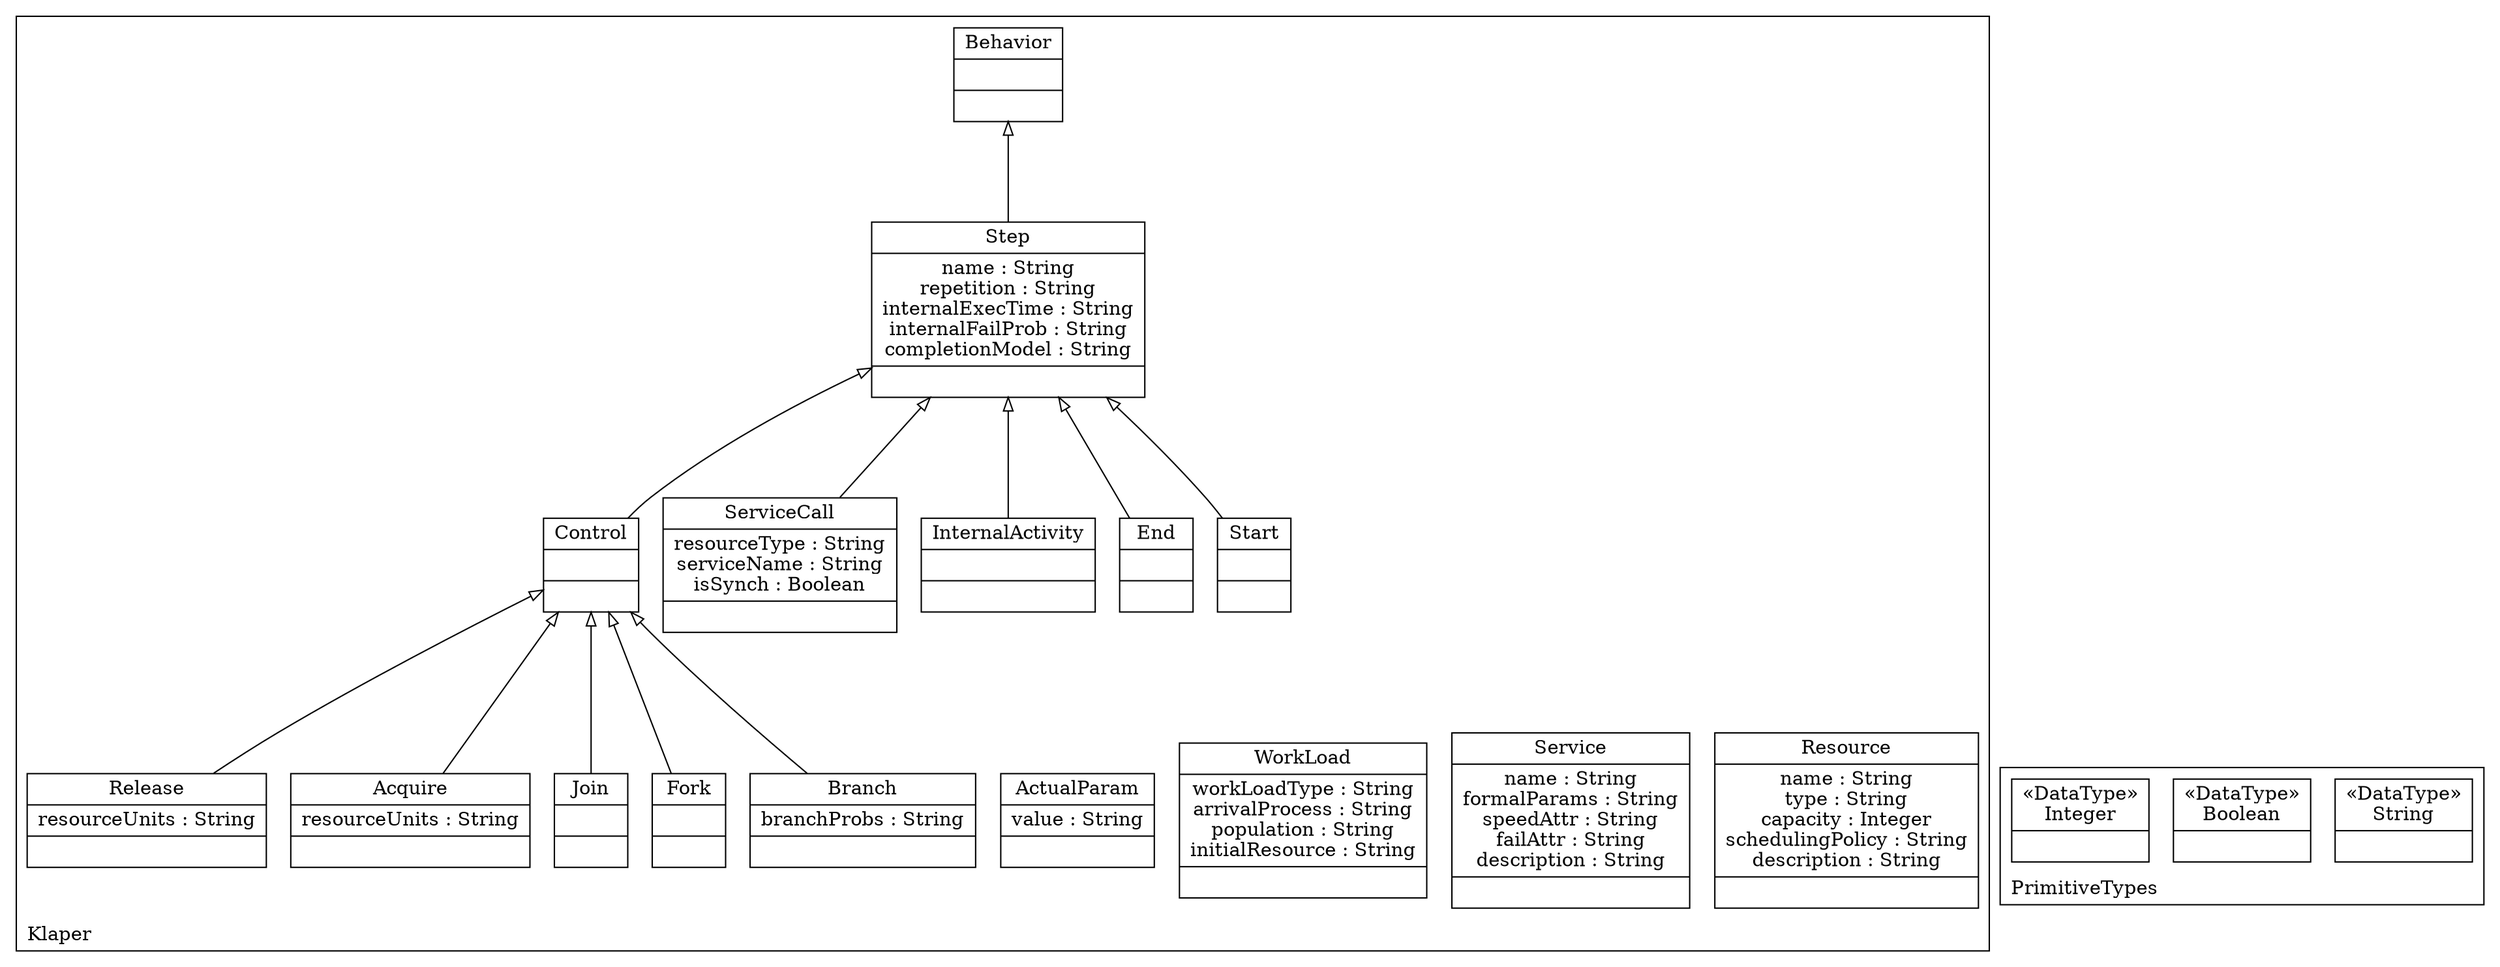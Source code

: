 digraph "KM3 Model in DOT" {
graph[rankdir=BT,labeljust=l,labelloc=t,nodeSep=0.75,compound=true];
 subgraph "cluster_Klaper"{
labelloc=t
color=black
label=Klaper
 node[shape=record];
Resource[label="{Resource|name : String\ntype : String\ncapacity : Integer\nschedulingPolicy : String\ndescription : String| }"]
;
 node[shape=record];
Service[label="{Service|name : String\nformalParams : String\nspeedAttr : String\nfailAttr : String\ndescription : String| }"]
;
 node[shape=record];
Behavior[label="{Behavior| | }"]
;
 node[shape=record];
WorkLoad[label="{WorkLoad|workLoadType : String\narrivalProcess : String\npopulation : String\ninitialResource : String| }"]
;
 node[shape=record];
Step[label="{Step|name : String\nrepetition : String\ninternalExecTime : String\ninternalFailProb : String\ncompletionModel : String| }"]
 Step->Behavior[arrowhead=onormal,group=Behavior,minlen=2,constraint=true,]
;
 node[shape=record];
Start[label="{Start| | }"]
 Start->Step[arrowhead=onormal,group=Step,minlen=2,constraint=true,]
;
 node[shape=record];
End[label="{End| | }"]
 End->Step[arrowhead=onormal,group=Step,minlen=2,constraint=true,]
;
 node[shape=record];
Control[label="{Control| | }"]
 Control->Step[arrowhead=onormal,group=Step,minlen=2,constraint=true,]
;
 node[shape=record];
InternalActivity[label="{InternalActivity| | }"]
 InternalActivity->Step[arrowhead=onormal,group=Step,minlen=2,constraint=true,]
;
 node[shape=record];
ServiceCall[label="{ServiceCall|resourceType : String\nserviceName : String\nisSynch : Boolean| }"]
 ServiceCall->Step[arrowhead=onormal,group=Step,minlen=2,constraint=true,]
;
 node[shape=record];
ActualParam[label="{ActualParam|value : String| }"]
;
 node[shape=record];
Branch[label="{Branch|branchProbs : String| }"]
 Branch->Control[arrowhead=onormal,group=Control,minlen=2,constraint=true,]
;
 node[shape=record];
Fork[label="{Fork| | }"]
 Fork->Control[arrowhead=onormal,group=Control,minlen=2,constraint=true,]
;
 node[shape=record];
Join[label="{Join| | }"]
 Join->Control[arrowhead=onormal,group=Control,minlen=2,constraint=true,]
;
 node[shape=record];
Acquire[label="{Acquire|resourceUnits : String| }"]
 Acquire->Control[arrowhead=onormal,group=Control,minlen=2,constraint=true,]
;
 node[shape=record];
Release[label="{Release|resourceUnits : String| }"]
 Release->Control[arrowhead=onormal,group=Control,minlen=2,constraint=true,]
;

} subgraph "cluster_PrimitiveTypes"{
labelloc=t
color=black
label=PrimitiveTypes
 node[shape=record];
String[label="{&#171;DataType&#187;\nString|}"]
;
 node[shape=record];
Boolean[label="{&#171;DataType&#187;\nBoolean|}"]
;
 node[shape=record];
Integer[label="{&#171;DataType&#187;\nInteger|}"]
;

}
}